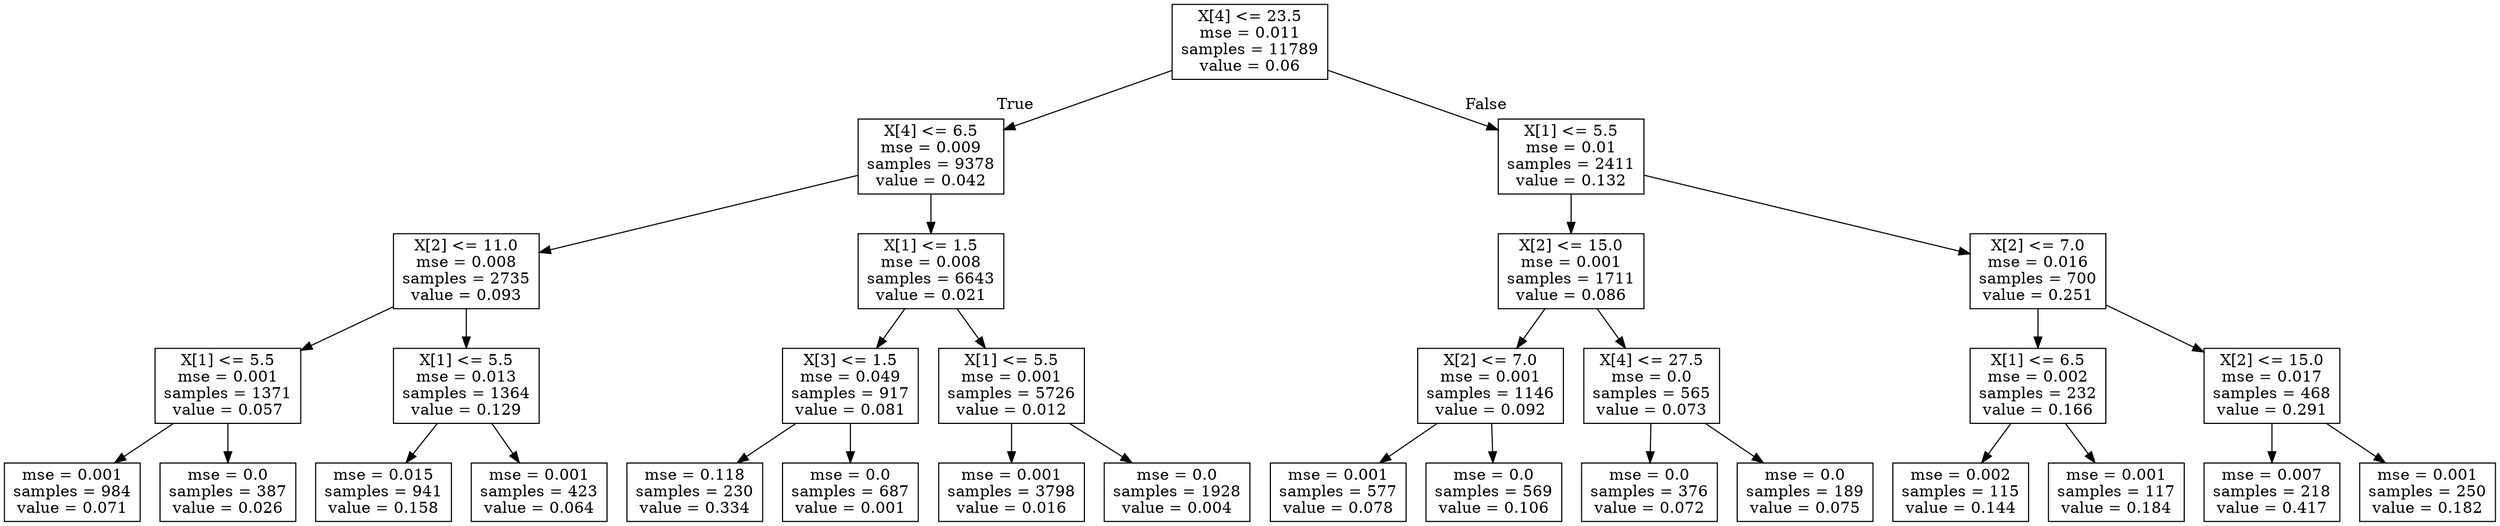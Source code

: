 digraph Tree {
node [shape=box] ;
0 [label="X[4] <= 23.5\nmse = 0.011\nsamples = 11789\nvalue = 0.06"] ;
1 [label="X[4] <= 6.5\nmse = 0.009\nsamples = 9378\nvalue = 0.042"] ;
0 -> 1 [labeldistance=2.5, labelangle=45, headlabel="True"] ;
2 [label="X[2] <= 11.0\nmse = 0.008\nsamples = 2735\nvalue = 0.093"] ;
1 -> 2 ;
3 [label="X[1] <= 5.5\nmse = 0.001\nsamples = 1371\nvalue = 0.057"] ;
2 -> 3 ;
4 [label="mse = 0.001\nsamples = 984\nvalue = 0.071"] ;
3 -> 4 ;
5 [label="mse = 0.0\nsamples = 387\nvalue = 0.026"] ;
3 -> 5 ;
6 [label="X[1] <= 5.5\nmse = 0.013\nsamples = 1364\nvalue = 0.129"] ;
2 -> 6 ;
7 [label="mse = 0.015\nsamples = 941\nvalue = 0.158"] ;
6 -> 7 ;
8 [label="mse = 0.001\nsamples = 423\nvalue = 0.064"] ;
6 -> 8 ;
9 [label="X[1] <= 1.5\nmse = 0.008\nsamples = 6643\nvalue = 0.021"] ;
1 -> 9 ;
10 [label="X[3] <= 1.5\nmse = 0.049\nsamples = 917\nvalue = 0.081"] ;
9 -> 10 ;
11 [label="mse = 0.118\nsamples = 230\nvalue = 0.334"] ;
10 -> 11 ;
12 [label="mse = 0.0\nsamples = 687\nvalue = 0.001"] ;
10 -> 12 ;
13 [label="X[1] <= 5.5\nmse = 0.001\nsamples = 5726\nvalue = 0.012"] ;
9 -> 13 ;
14 [label="mse = 0.001\nsamples = 3798\nvalue = 0.016"] ;
13 -> 14 ;
15 [label="mse = 0.0\nsamples = 1928\nvalue = 0.004"] ;
13 -> 15 ;
16 [label="X[1] <= 5.5\nmse = 0.01\nsamples = 2411\nvalue = 0.132"] ;
0 -> 16 [labeldistance=2.5, labelangle=-45, headlabel="False"] ;
17 [label="X[2] <= 15.0\nmse = 0.001\nsamples = 1711\nvalue = 0.086"] ;
16 -> 17 ;
18 [label="X[2] <= 7.0\nmse = 0.001\nsamples = 1146\nvalue = 0.092"] ;
17 -> 18 ;
19 [label="mse = 0.001\nsamples = 577\nvalue = 0.078"] ;
18 -> 19 ;
20 [label="mse = 0.0\nsamples = 569\nvalue = 0.106"] ;
18 -> 20 ;
21 [label="X[4] <= 27.5\nmse = 0.0\nsamples = 565\nvalue = 0.073"] ;
17 -> 21 ;
22 [label="mse = 0.0\nsamples = 376\nvalue = 0.072"] ;
21 -> 22 ;
23 [label="mse = 0.0\nsamples = 189\nvalue = 0.075"] ;
21 -> 23 ;
24 [label="X[2] <= 7.0\nmse = 0.016\nsamples = 700\nvalue = 0.251"] ;
16 -> 24 ;
25 [label="X[1] <= 6.5\nmse = 0.002\nsamples = 232\nvalue = 0.166"] ;
24 -> 25 ;
26 [label="mse = 0.002\nsamples = 115\nvalue = 0.144"] ;
25 -> 26 ;
27 [label="mse = 0.001\nsamples = 117\nvalue = 0.184"] ;
25 -> 27 ;
28 [label="X[2] <= 15.0\nmse = 0.017\nsamples = 468\nvalue = 0.291"] ;
24 -> 28 ;
29 [label="mse = 0.007\nsamples = 218\nvalue = 0.417"] ;
28 -> 29 ;
30 [label="mse = 0.001\nsamples = 250\nvalue = 0.182"] ;
28 -> 30 ;
}
